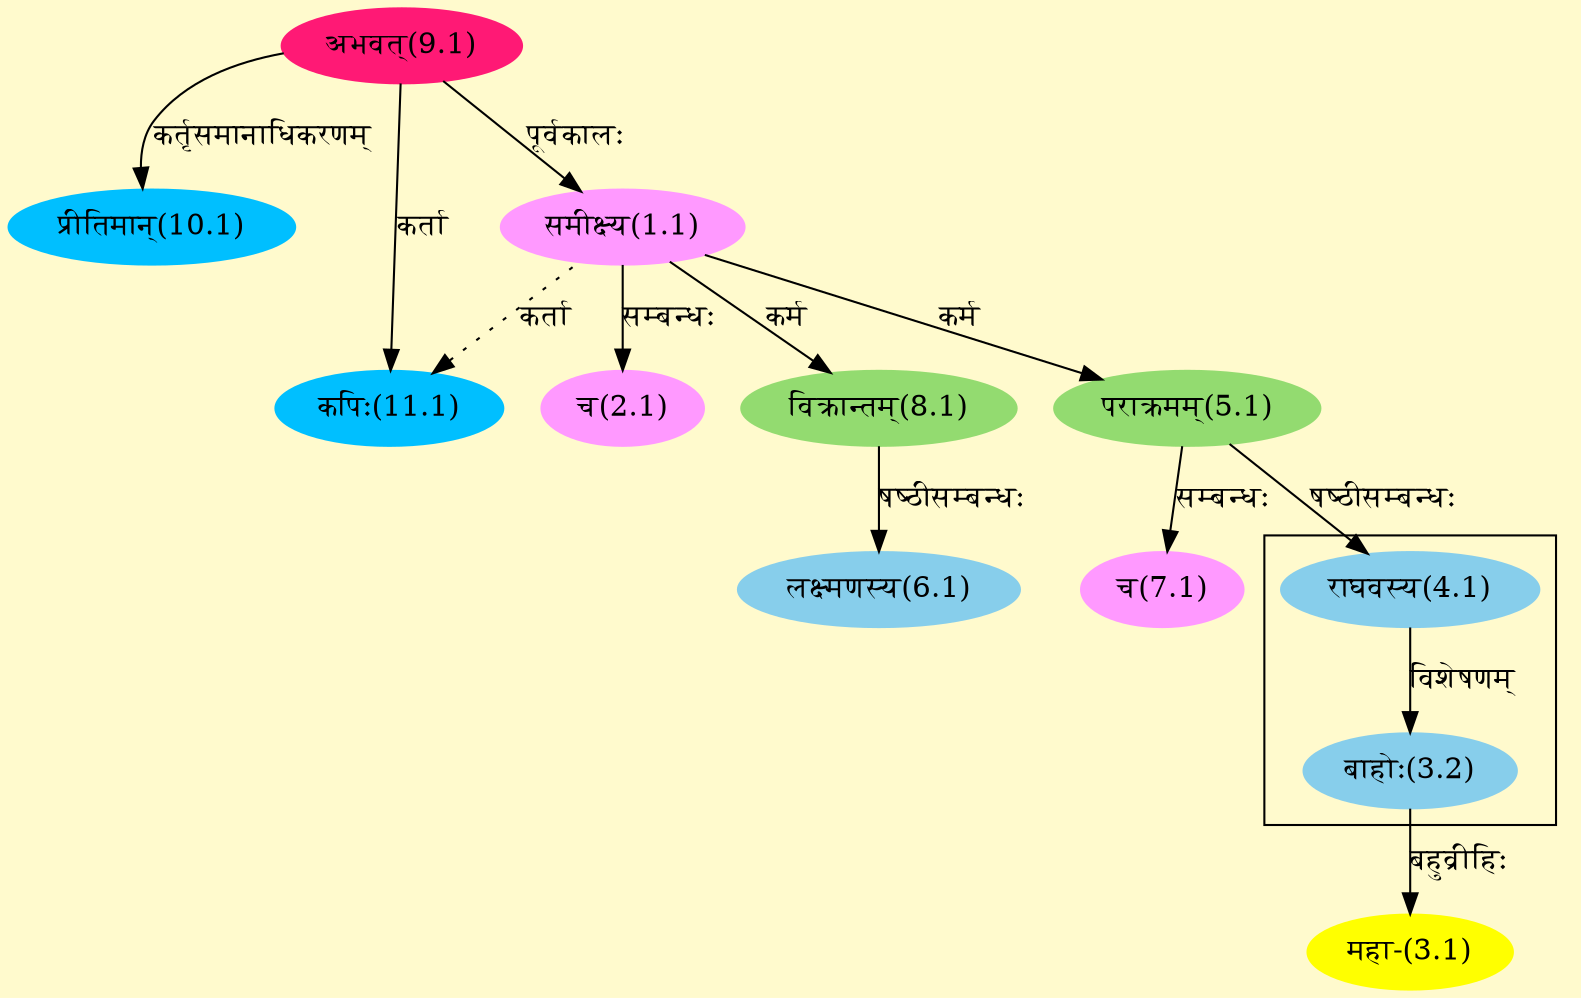 digraph G{
rankdir=BT;
 compound=true;
 bgcolor="lemonchiffon1";

subgraph cluster_1{
Node3_2 [style=filled, color="#87CEEB" label = "बाहोः(3.2)"]
Node4_1 [style=filled, color="#87CEEB" label = "राघवस्य(4.1)"]

}
Node1_1 [style=filled, color="#FF99FF" label = "समीक्ष्य(1.1)"]
Node9_1 [style=filled, color="#FF1975" label = "अभवत्(9.1)"]
Node2_1 [style=filled, color="#FF99FF" label = "च(2.1)"]
Node3_1 [style=filled, color="#FFFF00" label = "महा-(3.1)"]
Node3_2 [style=filled, color="#87CEEB" label = "बाहोः(3.2)"]
Node4_1 [style=filled, color="#87CEEB" label = "राघवस्य(4.1)"]
Node5_1 [style=filled, color="#93DB70" label = "पराक्रमम्(5.1)"]
Node6_1 [style=filled, color="#87CEEB" label = "लक्ष्मणस्य(6.1)"]
Node8_1 [style=filled, color="#93DB70" label = "विक्रान्तम्(8.1)"]
Node7_1 [style=filled, color="#FF99FF" label = "च(7.1)"]
Node [style=filled, color="" label = "()"]
Node10_1 [style=filled, color="#00BFFF" label = "प्रीतिमान्(10.1)"]
Node11_1 [style=filled, color="#00BFFF" label = "कपिः(11.1)"]
/* Start of Relations section */

Node1_1 -> Node9_1 [  label="पूर्वकालः"  dir="back" ]
Node2_1 -> Node1_1 [  label="सम्बन्धः"  dir="back" ]
Node3_1 -> Node3_2 [  label="बहुव्रीहिः"  dir="back" ]
Node3_2 -> Node4_1 [  label="विशेषणम्"  dir="back" ]
Node4_1 -> Node5_1 [  label="षष्ठीसम्बन्धः"  dir="back" ]
Node5_1 -> Node1_1 [  label="कर्म"  dir="back" ]
Node6_1 -> Node8_1 [  label="षष्ठीसम्बन्धः"  dir="back" ]
Node7_1 -> Node5_1 [  label="सम्बन्धः"  dir="back" ]
Node8_1 -> Node1_1 [  label="कर्म"  dir="back" ]
Node10_1 -> Node9_1 [  label="कर्तृसमानाधिकरणम्"  dir="back" ]
Node11_1 -> Node9_1 [  label="कर्ता"  dir="back" ]
Node11_1 -> Node1_1 [ style=dotted label="कर्ता"  dir="back" ]
}
